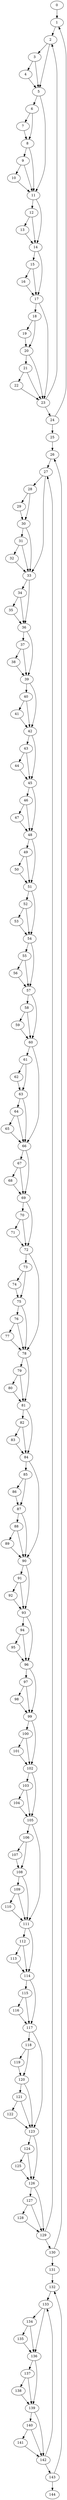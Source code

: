 digraph {
	0
	1
	2
	3
	4
	5
	6
	7
	8
	9
	10
	11
	12
	13
	14
	15
	16
	17
	18
	19
	20
	21
	22
	23
	24
	25
	26
	27
	28
	29
	30
	31
	32
	33
	34
	35
	36
	37
	38
	39
	40
	41
	42
	43
	44
	45
	46
	47
	48
	49
	50
	51
	52
	53
	54
	55
	56
	57
	58
	59
	60
	61
	62
	63
	64
	65
	66
	67
	68
	69
	70
	71
	72
	73
	74
	75
	76
	77
	78
	79
	80
	81
	82
	83
	84
	85
	86
	87
	88
	89
	90
	91
	92
	93
	94
	95
	96
	97
	98
	99
	100
	101
	102
	103
	104
	105
	106
	107
	108
	109
	110
	111
	112
	113
	114
	115
	116
	117
	118
	119
	120
	121
	122
	123
	124
	125
	126
	127
	128
	129
	130
	131
	132
	133
	134
	135
	136
	137
	138
	139
	140
	141
	142
	143
	144
	76 -> 77
	85 -> 86
	133 -> 134
	134 -> 135
	37 -> 38
	57 -> 58
	60 -> 61
	90 -> 91
	5 -> 6
	85 -> 87
	86 -> 87
	106 -> 108
	107 -> 108
	130 -> 131
	67 -> 68
	14 -> 15
	33 -> 34
	48 -> 49
	54 -> 57
	55 -> 57
	56 -> 57
	61 -> 62
	97 -> 98
	102 -> 105
	103 -> 105
	104 -> 105
	0 -> 1
	24 -> 1
	51 -> 52
	63 -> 66
	64 -> 66
	65 -> 66
	60 -> 66
	66 -> 67
	69 -> 72
	70 -> 72
	71 -> 72
	25 -> 26
	130 -> 26
	57 -> 60
	58 -> 60
	59 -> 60
	78 -> 79
	90 -> 93
	91 -> 93
	92 -> 93
	141 -> 142
	139 -> 142
	140 -> 142
	6 -> 8
	7 -> 8
	34 -> 36
	35 -> 36
	33 -> 36
	105 -> 111
	108 -> 111
	109 -> 111
	110 -> 111
	142 -> 143
	18 -> 20
	19 -> 20
	72 -> 78
	75 -> 78
	76 -> 78
	77 -> 78
	78 -> 81
	79 -> 81
	80 -> 81
	48 -> 51
	49 -> 51
	50 -> 51
	82 -> 83
	42 -> 43
	100 -> 102
	101 -> 102
	99 -> 102
	105 -> 106
	123 -> 126
	124 -> 126
	125 -> 126
	27 -> 28
	42 -> 45
	43 -> 45
	44 -> 45
	58 -> 59
	72 -> 73
	1 -> 2
	23 -> 2
	37 -> 39
	38 -> 39
	36 -> 39
	46 -> 47
	61 -> 63
	62 -> 63
	121 -> 122
	17 -> 23
	20 -> 23
	21 -> 23
	22 -> 23
	45 -> 48
	46 -> 48
	47 -> 48
	73 -> 75
	74 -> 75
	99 -> 100
	117 -> 118
	14 -> 17
	15 -> 17
	16 -> 17
	93 -> 96
	94 -> 96
	95 -> 96
	39 -> 42
	40 -> 42
	41 -> 42
	15 -> 16
	28 -> 30
	29 -> 30
	73 -> 74
	88 -> 89
	115 -> 116
	120 -> 121
	12 -> 13
	21 -> 22
	114 -> 117
	115 -> 117
	116 -> 117
	8 -> 9
	11 -> 12
	17 -> 18
	55 -> 56
	132 -> 133
	142 -> 133
	5 -> 11
	8 -> 11
	9 -> 11
	10 -> 11
	49 -> 50
	81 -> 84
	82 -> 84
	83 -> 84
	136 -> 137
	137 -> 138
	136 -> 139
	137 -> 139
	138 -> 139
	3 -> 4
	127 -> 128
	87 -> 90
	88 -> 90
	89 -> 90
	84 -> 90
	36 -> 37
	54 -> 55
	12 -> 14
	13 -> 14
	11 -> 14
	20 -> 21
	64 -> 65
	6 -> 7
	87 -> 88
	100 -> 101
	118 -> 120
	119 -> 120
	129 -> 130
	75 -> 76
	23 -> 24
	24 -> 25
	106 -> 107
	126 -> 129
	127 -> 129
	128 -> 129
	140 -> 141
	28 -> 29
	27 -> 33
	30 -> 33
	31 -> 33
	32 -> 33
	40 -> 41
	51 -> 54
	52 -> 54
	53 -> 54
	122 -> 123
	117 -> 123
	120 -> 123
	121 -> 123
	18 -> 19
	45 -> 46
	69 -> 70
	108 -> 109
	111 -> 112
	114 -> 115
	118 -> 119
	124 -> 125
	2 -> 3
	9 -> 10
	26 -> 27
	129 -> 27
	91 -> 92
	93 -> 94
	123 -> 124
	131 -> 132
	143 -> 132
	3 -> 5
	4 -> 5
	2 -> 5
	94 -> 95
	30 -> 31
	66 -> 69
	67 -> 69
	68 -> 69
	96 -> 97
	139 -> 140
	43 -> 44
	103 -> 104
	126 -> 127
	81 -> 82
	102 -> 103
	134 -> 136
	135 -> 136
	133 -> 136
	143 -> 144
	96 -> 99
	97 -> 99
	98 -> 99
	34 -> 35
	70 -> 71
	109 -> 110
	112 -> 114
	113 -> 114
	111 -> 114
	31 -> 32
	52 -> 53
	63 -> 64
	79 -> 80
	84 -> 85
	112 -> 113
	39 -> 40
}

